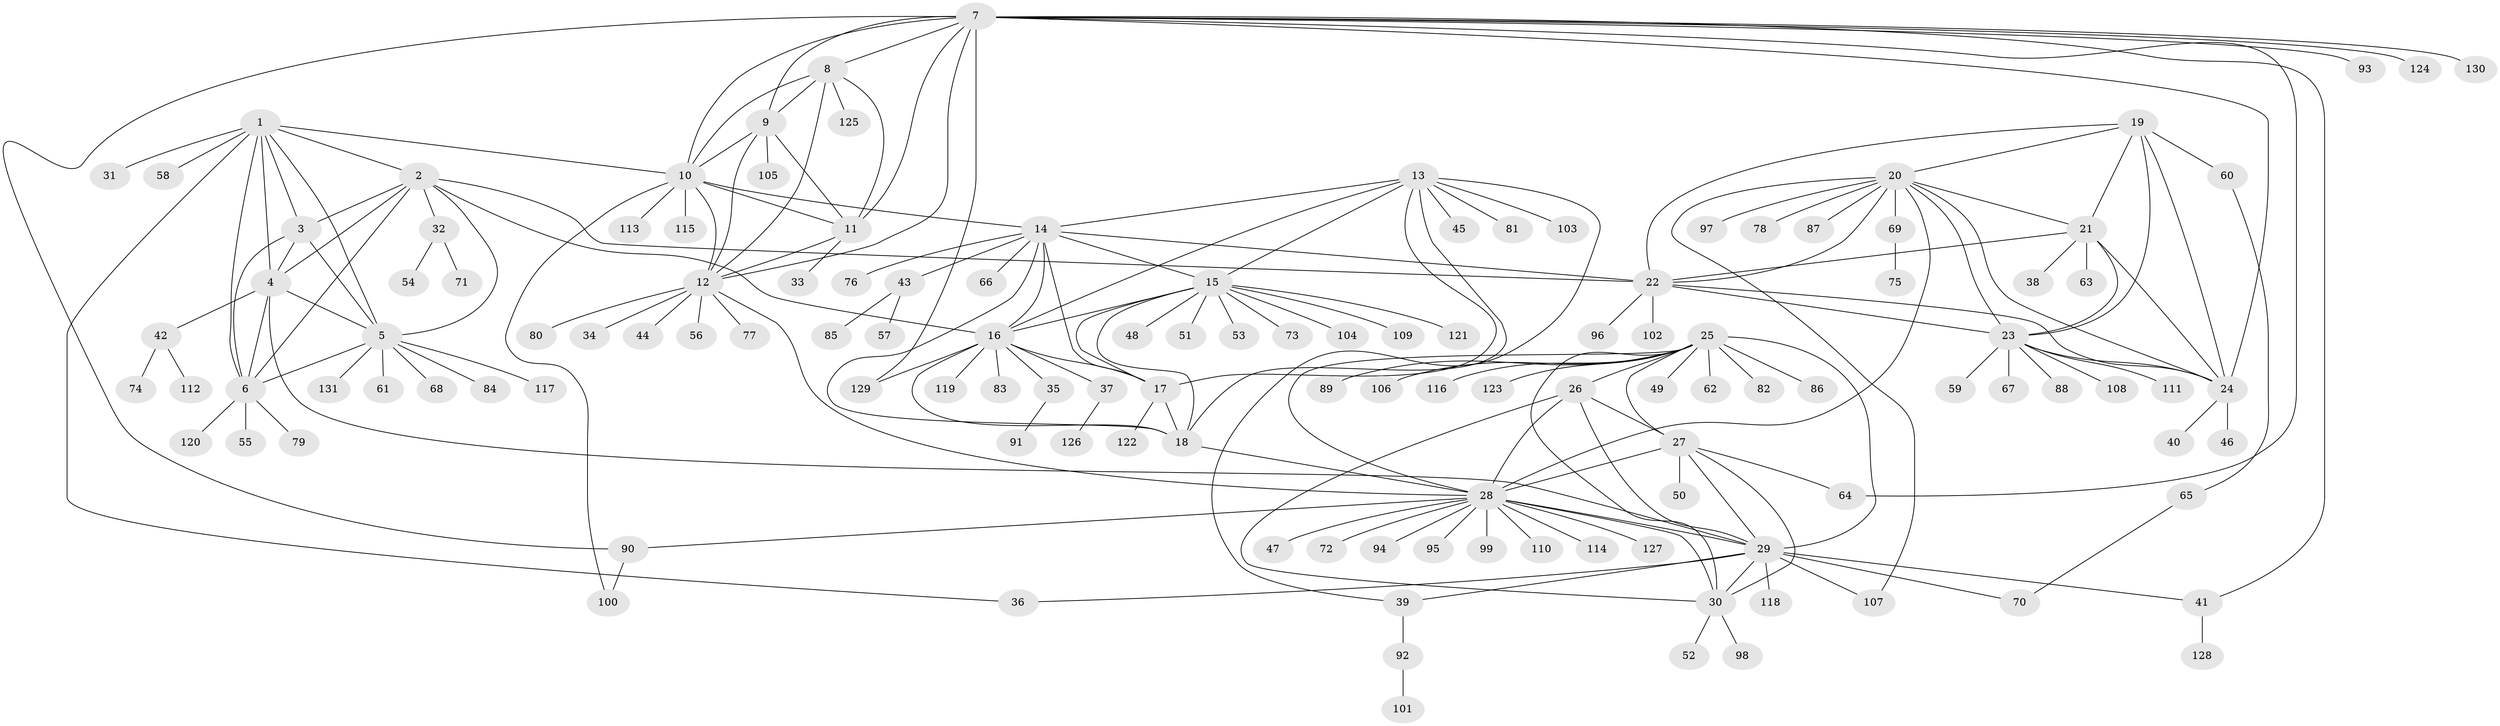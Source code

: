 // coarse degree distribution, {8: 0.047619047619047616, 6: 0.01904761904761905, 11: 0.02857142857142857, 5: 0.0380952380952381, 4: 0.009523809523809525, 7: 0.02857142857142857, 10: 0.0380952380952381, 17: 0.009523809523809525, 9: 0.009523809523809525, 1: 0.6476190476190476, 2: 0.10476190476190476, 3: 0.01904761904761905}
// Generated by graph-tools (version 1.1) at 2025/52/02/27/25 19:52:17]
// undirected, 131 vertices, 195 edges
graph export_dot {
graph [start="1"]
  node [color=gray90,style=filled];
  1;
  2;
  3;
  4;
  5;
  6;
  7;
  8;
  9;
  10;
  11;
  12;
  13;
  14;
  15;
  16;
  17;
  18;
  19;
  20;
  21;
  22;
  23;
  24;
  25;
  26;
  27;
  28;
  29;
  30;
  31;
  32;
  33;
  34;
  35;
  36;
  37;
  38;
  39;
  40;
  41;
  42;
  43;
  44;
  45;
  46;
  47;
  48;
  49;
  50;
  51;
  52;
  53;
  54;
  55;
  56;
  57;
  58;
  59;
  60;
  61;
  62;
  63;
  64;
  65;
  66;
  67;
  68;
  69;
  70;
  71;
  72;
  73;
  74;
  75;
  76;
  77;
  78;
  79;
  80;
  81;
  82;
  83;
  84;
  85;
  86;
  87;
  88;
  89;
  90;
  91;
  92;
  93;
  94;
  95;
  96;
  97;
  98;
  99;
  100;
  101;
  102;
  103;
  104;
  105;
  106;
  107;
  108;
  109;
  110;
  111;
  112;
  113;
  114;
  115;
  116;
  117;
  118;
  119;
  120;
  121;
  122;
  123;
  124;
  125;
  126;
  127;
  128;
  129;
  130;
  131;
  1 -- 2;
  1 -- 3;
  1 -- 4;
  1 -- 5;
  1 -- 6;
  1 -- 10;
  1 -- 31;
  1 -- 36;
  1 -- 58;
  2 -- 3;
  2 -- 4;
  2 -- 5;
  2 -- 6;
  2 -- 16;
  2 -- 22;
  2 -- 32;
  3 -- 4;
  3 -- 5;
  3 -- 6;
  4 -- 5;
  4 -- 6;
  4 -- 29;
  4 -- 42;
  5 -- 6;
  5 -- 61;
  5 -- 68;
  5 -- 84;
  5 -- 117;
  5 -- 131;
  6 -- 55;
  6 -- 79;
  6 -- 120;
  7 -- 8;
  7 -- 9;
  7 -- 10;
  7 -- 11;
  7 -- 12;
  7 -- 24;
  7 -- 41;
  7 -- 64;
  7 -- 90;
  7 -- 93;
  7 -- 124;
  7 -- 129;
  7 -- 130;
  8 -- 9;
  8 -- 10;
  8 -- 11;
  8 -- 12;
  8 -- 125;
  9 -- 10;
  9 -- 11;
  9 -- 12;
  9 -- 105;
  10 -- 11;
  10 -- 12;
  10 -- 14;
  10 -- 100;
  10 -- 113;
  10 -- 115;
  11 -- 12;
  11 -- 33;
  12 -- 28;
  12 -- 34;
  12 -- 44;
  12 -- 56;
  12 -- 77;
  12 -- 80;
  13 -- 14;
  13 -- 15;
  13 -- 16;
  13 -- 17;
  13 -- 18;
  13 -- 39;
  13 -- 45;
  13 -- 81;
  13 -- 103;
  14 -- 15;
  14 -- 16;
  14 -- 17;
  14 -- 18;
  14 -- 22;
  14 -- 43;
  14 -- 66;
  14 -- 76;
  15 -- 16;
  15 -- 17;
  15 -- 18;
  15 -- 48;
  15 -- 51;
  15 -- 53;
  15 -- 73;
  15 -- 104;
  15 -- 109;
  15 -- 121;
  16 -- 17;
  16 -- 18;
  16 -- 35;
  16 -- 37;
  16 -- 83;
  16 -- 119;
  16 -- 129;
  17 -- 18;
  17 -- 122;
  18 -- 28;
  19 -- 20;
  19 -- 21;
  19 -- 22;
  19 -- 23;
  19 -- 24;
  19 -- 60;
  20 -- 21;
  20 -- 22;
  20 -- 23;
  20 -- 24;
  20 -- 28;
  20 -- 69;
  20 -- 78;
  20 -- 87;
  20 -- 97;
  20 -- 107;
  21 -- 22;
  21 -- 23;
  21 -- 24;
  21 -- 38;
  21 -- 63;
  22 -- 23;
  22 -- 24;
  22 -- 96;
  22 -- 102;
  23 -- 24;
  23 -- 59;
  23 -- 67;
  23 -- 88;
  23 -- 108;
  23 -- 111;
  24 -- 40;
  24 -- 46;
  25 -- 26;
  25 -- 27;
  25 -- 28;
  25 -- 29;
  25 -- 30;
  25 -- 49;
  25 -- 62;
  25 -- 82;
  25 -- 86;
  25 -- 89;
  25 -- 106;
  25 -- 116;
  25 -- 123;
  26 -- 27;
  26 -- 28;
  26 -- 29;
  26 -- 30;
  27 -- 28;
  27 -- 29;
  27 -- 30;
  27 -- 50;
  27 -- 64;
  28 -- 29;
  28 -- 30;
  28 -- 47;
  28 -- 72;
  28 -- 90;
  28 -- 94;
  28 -- 95;
  28 -- 99;
  28 -- 110;
  28 -- 114;
  28 -- 127;
  29 -- 30;
  29 -- 36;
  29 -- 39;
  29 -- 41;
  29 -- 70;
  29 -- 107;
  29 -- 118;
  30 -- 52;
  30 -- 98;
  32 -- 54;
  32 -- 71;
  35 -- 91;
  37 -- 126;
  39 -- 92;
  41 -- 128;
  42 -- 74;
  42 -- 112;
  43 -- 57;
  43 -- 85;
  60 -- 65;
  65 -- 70;
  69 -- 75;
  90 -- 100;
  92 -- 101;
}
